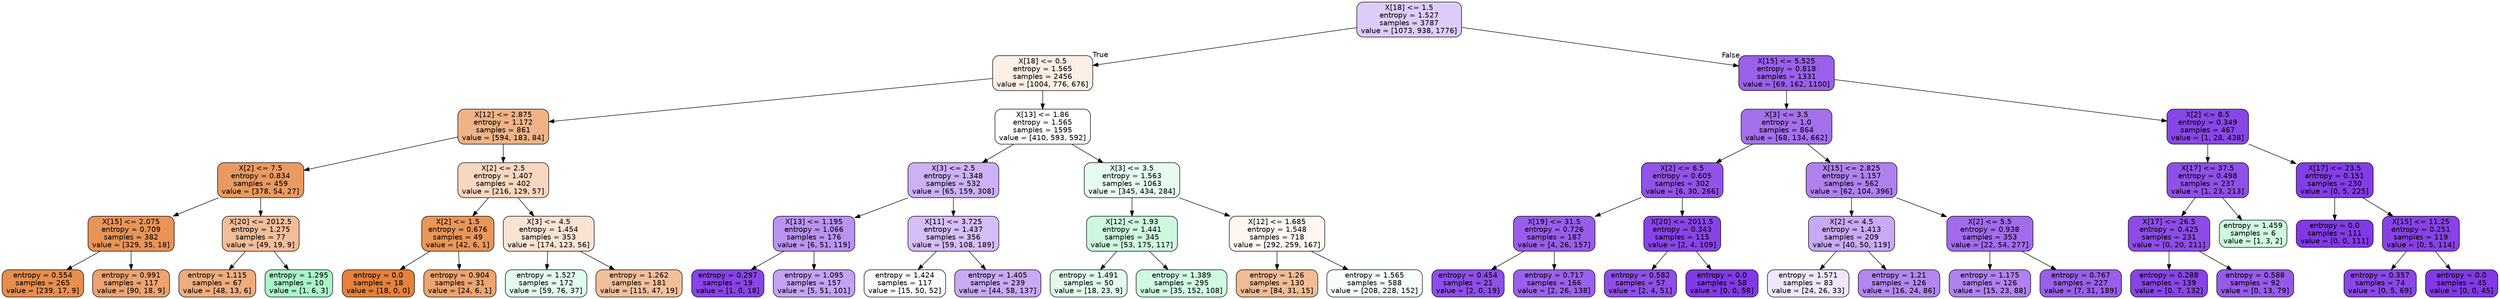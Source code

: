 digraph Tree {
node [shape=box, style="filled, rounded", color="black", fontname=helvetica] ;
edge [fontname=helvetica] ;
0 [label="X[18] <= 1.5\nentropy = 1.527\nsamples = 3787\nvalue = [1073, 938, 1776]", fillcolor="#deccf8"] ;
1 [label="X[18] <= 0.5\nentropy = 1.565\nsamples = 2456\nvalue = [1004, 776, 676]", fillcolor="#fbeee4"] ;
0 -> 1 [labeldistance=2.5, labelangle=45, headlabel="True"] ;
2 [label="X[12] <= 2.875\nentropy = 1.172\nsamples = 861\nvalue = [594, 183, 84]", fillcolor="#efb387"] ;
1 -> 2 ;
3 [label="X[2] <= 7.5\nentropy = 0.834\nsamples = 459\nvalue = [378, 54, 27]", fillcolor="#ea9a61"] ;
2 -> 3 ;
4 [label="X[15] <= 2.075\nentropy = 0.709\nsamples = 382\nvalue = [329, 35, 18]", fillcolor="#e99457"] ;
3 -> 4 ;
5 [label="entropy = 0.554\nsamples = 265\nvalue = [239, 17, 9]", fillcolor="#e88e4e"] ;
4 -> 5 ;
6 [label="entropy = 0.991\nsamples = 117\nvalue = [90, 18, 9]", fillcolor="#eca36f"] ;
4 -> 6 ;
7 [label="X[20] <= 2012.5\nentropy = 1.275\nsamples = 77\nvalue = [49, 19, 9]", fillcolor="#f2be99"] ;
3 -> 7 ;
8 [label="entropy = 1.115\nsamples = 67\nvalue = [48, 13, 6]", fillcolor="#eead7f"] ;
7 -> 8 ;
9 [label="entropy = 1.295\nsamples = 10\nvalue = [1, 6, 3]", fillcolor="#aaf4c9"] ;
7 -> 9 ;
10 [label="X[2] <= 2.5\nentropy = 1.407\nsamples = 402\nvalue = [216, 129, 57]", fillcolor="#f7d7c0"] ;
2 -> 10 ;
11 [label="X[2] <= 1.5\nentropy = 0.676\nsamples = 49\nvalue = [42, 6, 1]", fillcolor="#e99659"] ;
10 -> 11 ;
12 [label="entropy = 0.0\nsamples = 18\nvalue = [18, 0, 0]", fillcolor="#e58139"] ;
11 -> 12 ;
13 [label="entropy = 0.904\nsamples = 31\nvalue = [24, 6, 1]", fillcolor="#eca470"] ;
11 -> 13 ;
14 [label="X[3] <= 4.5\nentropy = 1.454\nsamples = 353\nvalue = [174, 123, 56]", fillcolor="#f9e3d3"] ;
10 -> 14 ;
15 [label="entropy = 1.527\nsamples = 172\nvalue = [59, 76, 37]", fillcolor="#e1fbec"] ;
14 -> 15 ;
16 [label="entropy = 1.262\nsamples = 181\nvalue = [115, 47, 19]", fillcolor="#f2bf9b"] ;
14 -> 16 ;
17 [label="X[13] <= 1.86\nentropy = 1.565\nsamples = 1595\nvalue = [410, 593, 592]", fillcolor="#ffffff"] ;
1 -> 17 ;
18 [label="X[3] <= 2.5\nentropy = 1.348\nsamples = 532\nvalue = [65, 159, 308]", fillcolor="#cdb0f5"] ;
17 -> 18 ;
19 [label="X[13] <= 1.195\nentropy = 1.066\nsamples = 176\nvalue = [6, 51, 119]", fillcolor="#ba93f1"] ;
18 -> 19 ;
20 [label="entropy = 0.297\nsamples = 19\nvalue = [1, 0, 18]", fillcolor="#8844e6"] ;
19 -> 20 ;
21 [label="entropy = 1.095\nsamples = 157\nvalue = [5, 51, 101]", fillcolor="#c4a2f3"] ;
19 -> 21 ;
22 [label="X[11] <= 3.725\nentropy = 1.437\nsamples = 356\nvalue = [59, 108, 189]", fillcolor="#d6bef7"] ;
18 -> 22 ;
23 [label="entropy = 1.424\nsamples = 117\nvalue = [15, 50, 52]", fillcolor="#fbf9fe"] ;
22 -> 23 ;
24 [label="entropy = 1.405\nsamples = 239\nvalue = [44, 58, 137]", fillcolor="#c8a9f4"] ;
22 -> 24 ;
25 [label="X[3] <= 3.5\nentropy = 1.563\nsamples = 1063\nvalue = [345, 434, 284]", fillcolor="#e6fcef"] ;
17 -> 25 ;
26 [label="X[12] <= 1.93\nentropy = 1.441\nsamples = 345\nvalue = [53, 175, 117]", fillcolor="#cdf8df"] ;
25 -> 26 ;
27 [label="entropy = 1.491\nsamples = 50\nvalue = [18, 23, 9]", fillcolor="#e0fbeb"] ;
26 -> 27 ;
28 [label="entropy = 1.389\nsamples = 295\nvalue = [35, 152, 108]", fillcolor="#d0f9e1"] ;
26 -> 28 ;
29 [label="X[12] <= 1.685\nentropy = 1.548\nsamples = 718\nvalue = [292, 259, 167]", fillcolor="#fdf6f1"] ;
25 -> 29 ;
30 [label="entropy = 1.26\nsamples = 130\nvalue = [84, 31, 15]", fillcolor="#f1bc95"] ;
29 -> 30 ;
31 [label="entropy = 1.565\nsamples = 588\nvalue = [208, 228, 152]", fillcolor="#f5fef8"] ;
29 -> 31 ;
32 [label="X[15] <= 5.525\nentropy = 0.818\nsamples = 1331\nvalue = [69, 162, 1100]", fillcolor="#9a60ea"] ;
0 -> 32 [labeldistance=2.5, labelangle=-45, headlabel="False"] ;
33 [label="X[3] <= 3.5\nentropy = 1.0\nsamples = 864\nvalue = [68, 134, 662]", fillcolor="#a470ec"] ;
32 -> 33 ;
34 [label="X[2] <= 6.5\nentropy = 0.605\nsamples = 302\nvalue = [6, 30, 266]", fillcolor="#9253e8"] ;
33 -> 34 ;
35 [label="X[19] <= 31.5\nentropy = 0.726\nsamples = 187\nvalue = [4, 26, 157]", fillcolor="#985eea"] ;
34 -> 35 ;
36 [label="entropy = 0.454\nsamples = 21\nvalue = [2, 0, 19]", fillcolor="#8e4ee8"] ;
35 -> 36 ;
37 [label="entropy = 0.717\nsamples = 166\nvalue = [2, 26, 138]", fillcolor="#9a61ea"] ;
35 -> 37 ;
38 [label="X[20] <= 2011.5\nentropy = 0.343\nsamples = 115\nvalue = [2, 4, 109]", fillcolor="#8844e6"] ;
34 -> 38 ;
39 [label="entropy = 0.582\nsamples = 57\nvalue = [2, 4, 51]", fillcolor="#8f4fe8"] ;
38 -> 39 ;
40 [label="entropy = 0.0\nsamples = 58\nvalue = [0, 0, 58]", fillcolor="#8139e5"] ;
38 -> 40 ;
41 [label="X[15] <= 2.825\nentropy = 1.157\nsamples = 562\nvalue = [62, 104, 396]", fillcolor="#af81ee"] ;
33 -> 41 ;
42 [label="X[2] <= 4.5\nentropy = 1.413\nsamples = 209\nvalue = [40, 50, 119]", fillcolor="#c8a9f4"] ;
41 -> 42 ;
43 [label="entropy = 1.571\nsamples = 83\nvalue = [24, 26, 33]", fillcolor="#f0e7fc"] ;
42 -> 43 ;
44 [label="entropy = 1.21\nsamples = 126\nvalue = [16, 24, 86]", fillcolor="#b287ef"] ;
42 -> 44 ;
45 [label="X[2] <= 5.5\nentropy = 0.938\nsamples = 353\nvalue = [22, 54, 277]", fillcolor="#a16bec"] ;
41 -> 45 ;
46 [label="entropy = 1.175\nsamples = 126\nvalue = [15, 23, 88]", fillcolor="#af82ef"] ;
45 -> 46 ;
47 [label="entropy = 0.767\nsamples = 227\nvalue = [7, 31, 189]", fillcolor="#995fea"] ;
45 -> 47 ;
48 [label="X[2] <= 8.5\nentropy = 0.349\nsamples = 467\nvalue = [1, 28, 438]", fillcolor="#8946e7"] ;
32 -> 48 ;
49 [label="X[17] <= 37.5\nentropy = 0.498\nsamples = 237\nvalue = [1, 23, 213]", fillcolor="#8f4fe8"] ;
48 -> 49 ;
50 [label="X[17] <= 26.5\nentropy = 0.425\nsamples = 231\nvalue = [0, 20, 211]", fillcolor="#8d4ce7"] ;
49 -> 50 ;
51 [label="entropy = 0.288\nsamples = 139\nvalue = [0, 7, 132]", fillcolor="#8844e6"] ;
50 -> 51 ;
52 [label="entropy = 0.588\nsamples = 92\nvalue = [0, 13, 79]", fillcolor="#965ae9"] ;
50 -> 52 ;
53 [label="entropy = 1.459\nsamples = 6\nvalue = [1, 3, 2]", fillcolor="#cef8e0"] ;
49 -> 53 ;
54 [label="X[17] <= 23.5\nentropy = 0.151\nsamples = 230\nvalue = [0, 5, 225]", fillcolor="#843de6"] ;
48 -> 54 ;
55 [label="entropy = 0.0\nsamples = 111\nvalue = [0, 0, 111]", fillcolor="#8139e5"] ;
54 -> 55 ;
56 [label="X[15] <= 11.25\nentropy = 0.251\nsamples = 119\nvalue = [0, 5, 114]", fillcolor="#8742e6"] ;
54 -> 56 ;
57 [label="entropy = 0.357\nsamples = 74\nvalue = [0, 5, 69]", fillcolor="#8a47e7"] ;
56 -> 57 ;
58 [label="entropy = 0.0\nsamples = 45\nvalue = [0, 0, 45]", fillcolor="#8139e5"] ;
56 -> 58 ;
}
